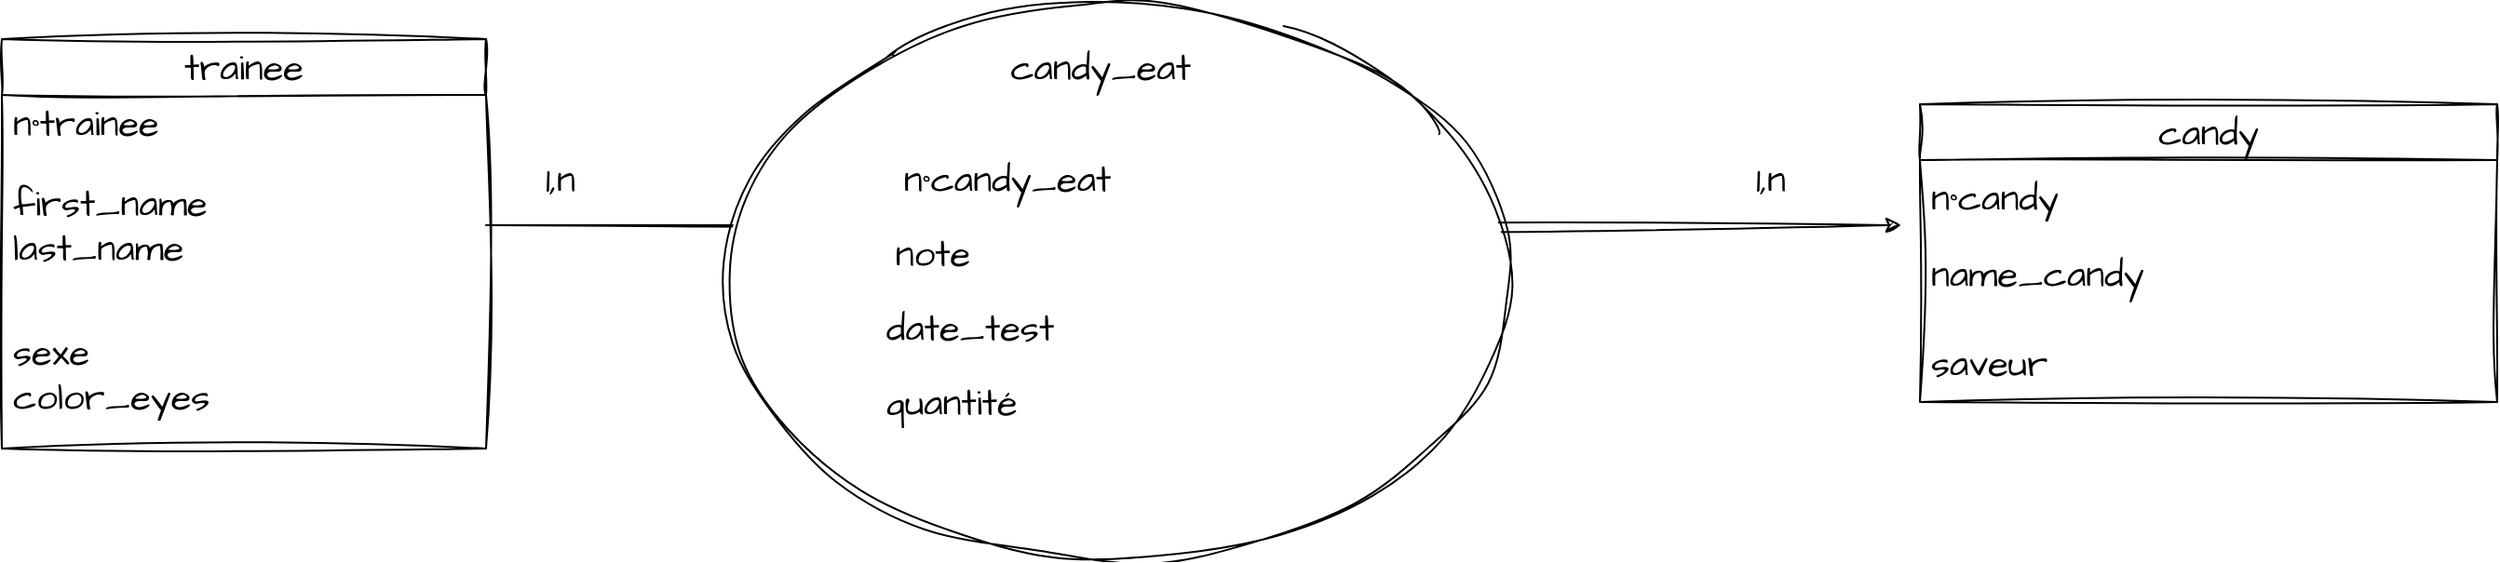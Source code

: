 <mxfile version="21.6.3" type="device">
  <diagram name="Page-1" id="YhZKBnK6kKudBRrmlg5z">
    <mxGraphModel dx="2501" dy="764" grid="1" gridSize="10" guides="1" tooltips="1" connect="1" arrows="1" fold="1" page="1" pageScale="1" pageWidth="827" pageHeight="1169" math="0" shadow="0">
      <root>
        <mxCell id="0" />
        <mxCell id="1" parent="0" />
        <mxCell id="6MrNttjstSvMQkVIMlxy-5" value="trainee" style="swimlane;fontStyle=0;childLayout=stackLayout;horizontal=1;startSize=30;horizontalStack=0;resizeParent=1;resizeParentMax=0;resizeLast=0;collapsible=1;marginBottom=0;whiteSpace=wrap;html=1;sketch=1;hachureGap=4;jiggle=2;curveFitting=1;fontFamily=Architects Daughter;fontSource=https%3A%2F%2Ffonts.googleapis.com%2Fcss%3Ffamily%3DArchitects%2BDaughter;fontSize=20;" vertex="1" parent="1">
          <mxGeometry x="-200" y="370" width="260" height="220" as="geometry" />
        </mxCell>
        <mxCell id="6MrNttjstSvMQkVIMlxy-6" value="n°trainee" style="text;strokeColor=none;fillColor=none;align=left;verticalAlign=middle;spacingLeft=4;spacingRight=4;overflow=hidden;points=[[0,0.5],[1,0.5]];portConstraint=eastwest;rotatable=0;whiteSpace=wrap;html=1;fontSize=20;fontFamily=Architects Daughter;" vertex="1" parent="6MrNttjstSvMQkVIMlxy-5">
          <mxGeometry y="30" width="260" height="30" as="geometry" />
        </mxCell>
        <mxCell id="6MrNttjstSvMQkVIMlxy-15" style="edgeStyle=orthogonalEdgeStyle;rounded=0;sketch=1;hachureGap=4;jiggle=2;curveFitting=1;orthogonalLoop=1;jettySize=auto;html=1;fontFamily=Architects Daughter;fontSource=https%3A%2F%2Ffonts.googleapis.com%2Fcss%3Ffamily%3DArchitects%2BDaughter;fontSize=16;" edge="1" parent="6MrNttjstSvMQkVIMlxy-5" source="6MrNttjstSvMQkVIMlxy-7">
          <mxGeometry relative="1" as="geometry">
            <mxPoint x="1020" y="100" as="targetPoint" />
          </mxGeometry>
        </mxCell>
        <mxCell id="6MrNttjstSvMQkVIMlxy-7" value="first_name&lt;br&gt;last_name" style="text;strokeColor=none;fillColor=none;align=left;verticalAlign=middle;spacingLeft=4;spacingRight=4;overflow=hidden;points=[[0,0.5],[1,0.5]];portConstraint=eastwest;rotatable=0;whiteSpace=wrap;html=1;fontSize=20;fontFamily=Architects Daughter;" vertex="1" parent="6MrNttjstSvMQkVIMlxy-5">
          <mxGeometry y="60" width="260" height="80" as="geometry" />
        </mxCell>
        <mxCell id="6MrNttjstSvMQkVIMlxy-8" value="sexe&lt;br&gt;color_eyes&lt;br&gt;" style="text;strokeColor=none;fillColor=none;align=left;verticalAlign=middle;spacingLeft=4;spacingRight=4;overflow=hidden;points=[[0,0.5],[1,0.5]];portConstraint=eastwest;rotatable=0;whiteSpace=wrap;html=1;fontSize=20;fontFamily=Architects Daughter;" vertex="1" parent="6MrNttjstSvMQkVIMlxy-5">
          <mxGeometry y="140" width="260" height="80" as="geometry" />
        </mxCell>
        <mxCell id="6MrNttjstSvMQkVIMlxy-9" value="candy" style="swimlane;fontStyle=0;childLayout=stackLayout;horizontal=1;startSize=30;horizontalStack=0;resizeParent=1;resizeParentMax=0;resizeLast=0;collapsible=1;marginBottom=0;whiteSpace=wrap;html=1;sketch=1;hachureGap=4;jiggle=2;curveFitting=1;fontFamily=Architects Daughter;fontSource=https%3A%2F%2Ffonts.googleapis.com%2Fcss%3Ffamily%3DArchitects%2BDaughter;fontSize=20;" vertex="1" parent="1">
          <mxGeometry x="830" y="405" width="310" height="160" as="geometry" />
        </mxCell>
        <mxCell id="6MrNttjstSvMQkVIMlxy-10" value="n°candy" style="text;strokeColor=none;fillColor=none;align=left;verticalAlign=middle;spacingLeft=4;spacingRight=4;overflow=hidden;points=[[0,0.5],[1,0.5]];portConstraint=eastwest;rotatable=0;whiteSpace=wrap;html=1;fontSize=20;fontFamily=Architects Daughter;" vertex="1" parent="6MrNttjstSvMQkVIMlxy-9">
          <mxGeometry y="30" width="310" height="40" as="geometry" />
        </mxCell>
        <mxCell id="6MrNttjstSvMQkVIMlxy-11" value="name_candy&lt;br&gt;&lt;br&gt;saveur" style="text;strokeColor=none;fillColor=none;align=left;verticalAlign=middle;spacingLeft=4;spacingRight=4;overflow=hidden;points=[[0,0.5],[1,0.5]];portConstraint=eastwest;rotatable=0;whiteSpace=wrap;html=1;fontSize=20;fontFamily=Architects Daughter;" vertex="1" parent="6MrNttjstSvMQkVIMlxy-9">
          <mxGeometry y="70" width="310" height="90" as="geometry" />
        </mxCell>
        <mxCell id="6MrNttjstSvMQkVIMlxy-16" value="1,n" style="text;strokeColor=none;align=center;fillColor=none;html=1;verticalAlign=middle;whiteSpace=wrap;rounded=0;fontSize=20;fontFamily=Architects Daughter;" vertex="1" parent="1">
          <mxGeometry x="70" y="430" width="60" height="30" as="geometry" />
        </mxCell>
        <mxCell id="6MrNttjstSvMQkVIMlxy-18" value="" style="ellipse;whiteSpace=wrap;html=1;sketch=1;hachureGap=4;jiggle=2;curveFitting=1;fontFamily=Architects Daughter;fontSource=https%3A%2F%2Ffonts.googleapis.com%2Fcss%3Ffamily%3DArchitects%2BDaughter;fontSize=20;" vertex="1" parent="1">
          <mxGeometry x="190" y="350" width="420" height="300" as="geometry" />
        </mxCell>
        <mxCell id="6MrNttjstSvMQkVIMlxy-19" value="note" style="text;strokeColor=none;align=center;fillColor=none;html=1;verticalAlign=middle;whiteSpace=wrap;rounded=0;fontSize=20;fontFamily=Architects Daughter;" vertex="1" parent="1">
          <mxGeometry x="270" y="470" width="60" height="30" as="geometry" />
        </mxCell>
        <mxCell id="6MrNttjstSvMQkVIMlxy-20" value="date_test" style="text;strokeColor=none;align=center;fillColor=none;html=1;verticalAlign=middle;whiteSpace=wrap;rounded=0;fontSize=20;fontFamily=Architects Daughter;" vertex="1" parent="1">
          <mxGeometry x="290" y="510" width="60" height="30" as="geometry" />
        </mxCell>
        <mxCell id="6MrNttjstSvMQkVIMlxy-21" value="quantité" style="text;strokeColor=none;align=center;fillColor=none;html=1;verticalAlign=middle;whiteSpace=wrap;rounded=0;fontSize=20;fontFamily=Architects Daughter;" vertex="1" parent="1">
          <mxGeometry x="280" y="550" width="60" height="30" as="geometry" />
        </mxCell>
        <mxCell id="6MrNttjstSvMQkVIMlxy-22" value="candy_eat" style="text;strokeColor=none;align=center;fillColor=none;html=1;verticalAlign=middle;whiteSpace=wrap;rounded=0;fontSize=20;fontFamily=Architects Daughter;" vertex="1" parent="1">
          <mxGeometry x="360" y="370" width="60" height="30" as="geometry" />
        </mxCell>
        <mxCell id="6MrNttjstSvMQkVIMlxy-23" value="n°candy_eat" style="text;strokeColor=none;align=center;fillColor=none;html=1;verticalAlign=middle;whiteSpace=wrap;rounded=0;fontSize=20;fontFamily=Architects Daughter;" vertex="1" parent="1">
          <mxGeometry x="310" y="430" width="60" height="30" as="geometry" />
        </mxCell>
        <mxCell id="6MrNttjstSvMQkVIMlxy-24" value="1,n" style="text;strokeColor=none;align=center;fillColor=none;html=1;verticalAlign=middle;whiteSpace=wrap;rounded=0;fontSize=20;fontFamily=Architects Daughter;" vertex="1" parent="1">
          <mxGeometry x="720" y="430" width="60" height="30" as="geometry" />
        </mxCell>
      </root>
    </mxGraphModel>
  </diagram>
</mxfile>
